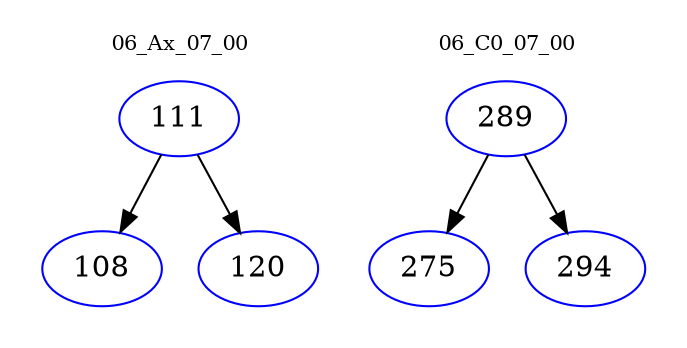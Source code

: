 digraph{
subgraph cluster_0 {
color = white
label = "06_Ax_07_00";
fontsize=10;
T0_111 [label="111", color="blue"]
T0_111 -> T0_108 [color="black"]
T0_108 [label="108", color="blue"]
T0_111 -> T0_120 [color="black"]
T0_120 [label="120", color="blue"]
}
subgraph cluster_1 {
color = white
label = "06_C0_07_00";
fontsize=10;
T1_289 [label="289", color="blue"]
T1_289 -> T1_275 [color="black"]
T1_275 [label="275", color="blue"]
T1_289 -> T1_294 [color="black"]
T1_294 [label="294", color="blue"]
}
}
